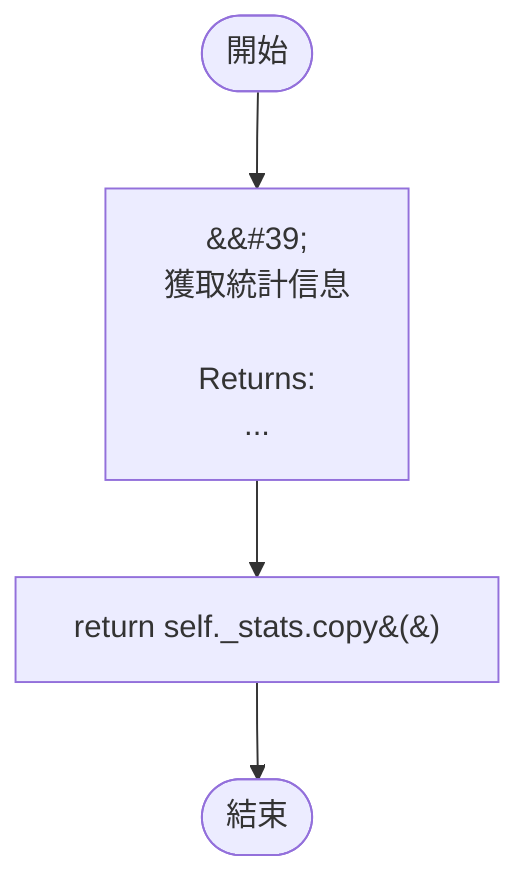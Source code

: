 flowchart TB
    n1([開始])
    n2([結束])
    n3[&amp;&#35;39;\n        獲取統計信息\n\n        Returns:\n      ...]
    n4[return self._stats.copy&#40;&#41;]
    n1 --> n3
    n3 --> n4
    n4 --> n2